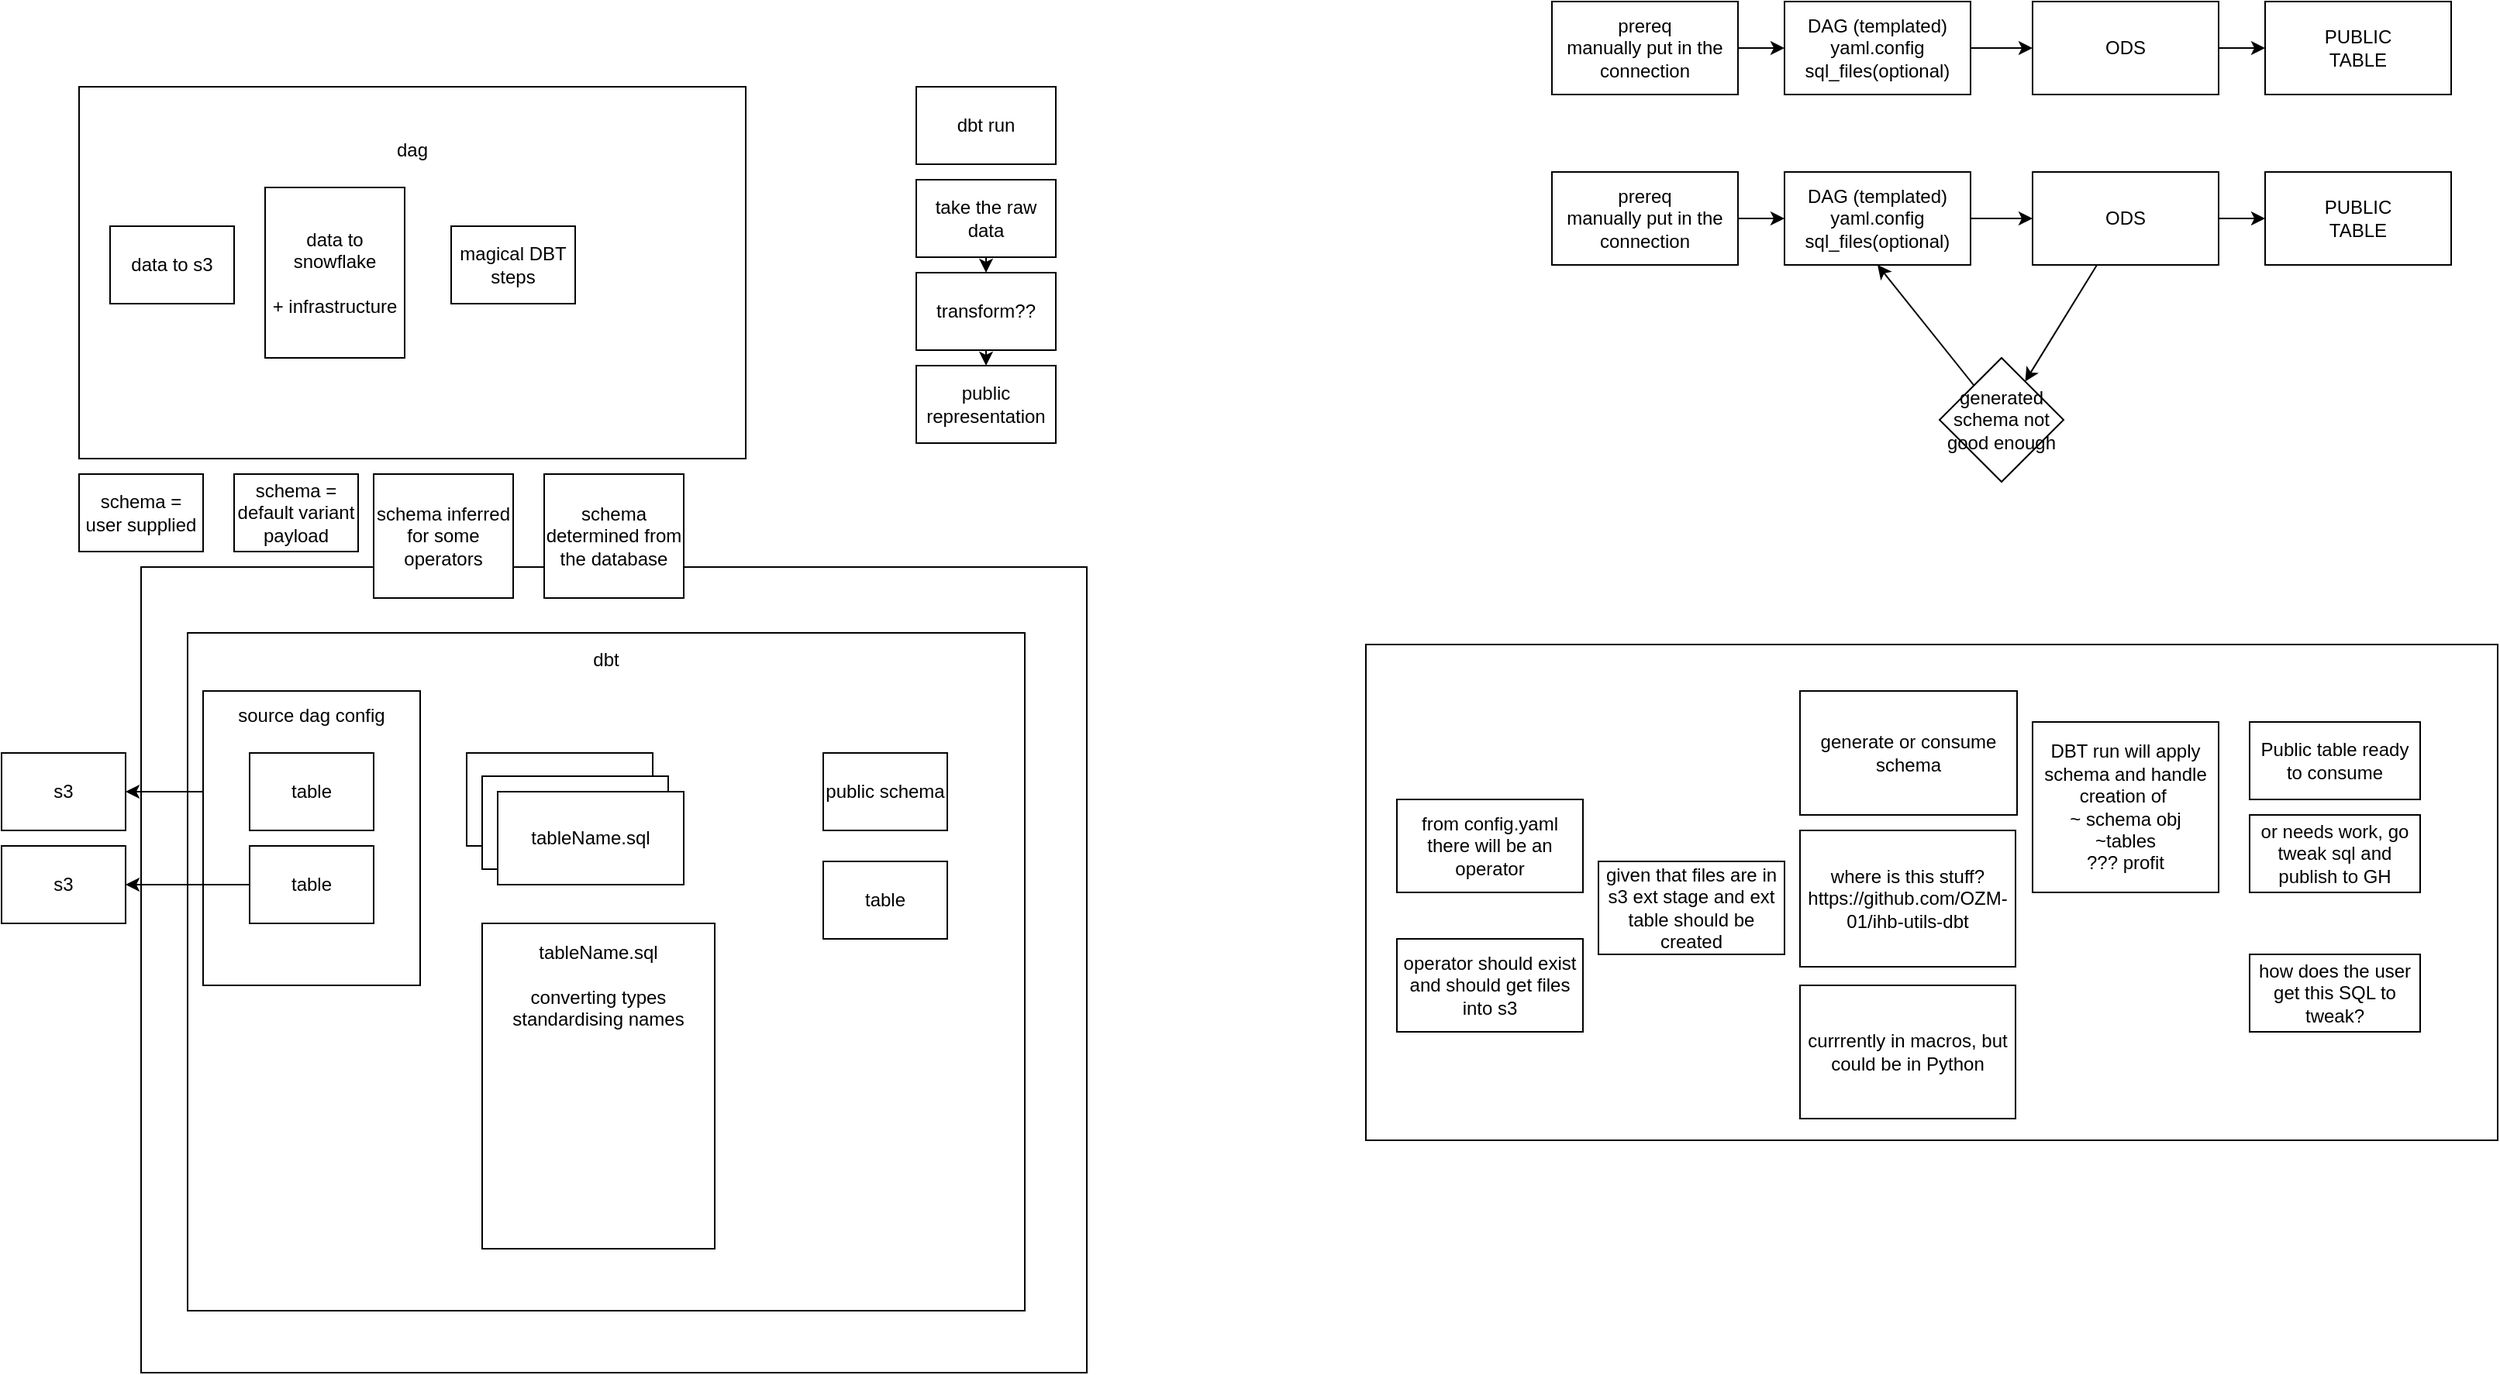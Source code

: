 <mxfile>
    <diagram id="-4iWn6rpcIURaRmppNj7" name="Page-1">
        <mxGraphModel dx="1830" dy="797" grid="1" gridSize="10" guides="1" tooltips="1" connect="1" arrows="1" fold="1" page="1" pageScale="1" pageWidth="827" pageHeight="1169" math="0" shadow="0">
            <root>
                <mxCell id="0"/>
                <mxCell id="1" parent="0"/>
                <mxCell id="2" value="dag&lt;br&gt;&lt;br&gt;&lt;br&gt;&lt;br&gt;&lt;br&gt;&lt;br&gt;&lt;br&gt;&lt;br&gt;&lt;br&gt;&lt;br&gt;&lt;br&gt;&lt;br&gt;" style="rounded=0;whiteSpace=wrap;html=1;" vertex="1" parent="1">
                    <mxGeometry x="60" y="80" width="430" height="240" as="geometry"/>
                </mxCell>
                <mxCell id="3" value="data to s3" style="rounded=0;whiteSpace=wrap;html=1;" vertex="1" parent="1">
                    <mxGeometry x="80" y="170" width="80" height="50" as="geometry"/>
                </mxCell>
                <mxCell id="4" value="data to snowflake&lt;br&gt;&lt;br&gt;+ infrastructure" style="rounded=0;whiteSpace=wrap;html=1;" vertex="1" parent="1">
                    <mxGeometry x="180" y="145" width="90" height="110" as="geometry"/>
                </mxCell>
                <mxCell id="5" value="magical DBT steps" style="rounded=0;whiteSpace=wrap;html=1;" vertex="1" parent="1">
                    <mxGeometry x="300" y="170" width="80" height="50" as="geometry"/>
                </mxCell>
                <mxCell id="6" value="dbt run" style="rounded=0;whiteSpace=wrap;html=1;" vertex="1" parent="1">
                    <mxGeometry x="600" y="80" width="90" height="50" as="geometry"/>
                </mxCell>
                <mxCell id="11" style="edgeStyle=none;html=1;exitX=0.5;exitY=1;exitDx=0;exitDy=0;" edge="1" parent="1" source="7" target="10">
                    <mxGeometry relative="1" as="geometry"/>
                </mxCell>
                <mxCell id="7" value="transform??" style="rounded=0;whiteSpace=wrap;html=1;" vertex="1" parent="1">
                    <mxGeometry x="600" y="200" width="90" height="50" as="geometry"/>
                </mxCell>
                <mxCell id="9" style="edgeStyle=none;html=1;exitX=0.5;exitY=1;exitDx=0;exitDy=0;entryX=0.5;entryY=0;entryDx=0;entryDy=0;" edge="1" parent="1" source="8" target="7">
                    <mxGeometry relative="1" as="geometry"/>
                </mxCell>
                <mxCell id="8" value="take the raw data" style="rounded=0;whiteSpace=wrap;html=1;" vertex="1" parent="1">
                    <mxGeometry x="600" y="140" width="90" height="50" as="geometry"/>
                </mxCell>
                <mxCell id="10" value="public representation" style="rounded=0;whiteSpace=wrap;html=1;" vertex="1" parent="1">
                    <mxGeometry x="600" y="260" width="90" height="50" as="geometry"/>
                </mxCell>
                <mxCell id="12" value="transform??&lt;br&gt;&lt;br&gt;&lt;br&gt;&lt;br&gt;&lt;br&gt;&lt;br&gt;&lt;br&gt;&lt;br&gt;&lt;br&gt;&lt;br&gt;&lt;br&gt;" style="rounded=0;whiteSpace=wrap;html=1;" vertex="1" parent="1">
                    <mxGeometry x="100" y="390" width="610" height="520" as="geometry"/>
                </mxCell>
                <mxCell id="13" value="s3" style="rounded=0;whiteSpace=wrap;html=1;" vertex="1" parent="1">
                    <mxGeometry x="10" y="510" width="80" height="50" as="geometry"/>
                </mxCell>
                <mxCell id="14" value="dbt&lt;br&gt;&lt;br&gt;&lt;br&gt;&lt;br&gt;&lt;br&gt;&lt;br&gt;&lt;br&gt;&lt;br&gt;&lt;br&gt;&lt;br&gt;&lt;br&gt;&lt;br&gt;&lt;br&gt;&lt;br&gt;&lt;br&gt;&lt;br&gt;&lt;br&gt;&lt;br&gt;&lt;br&gt;&lt;br&gt;&lt;br&gt;&lt;br&gt;&lt;br&gt;&lt;br&gt;&lt;br&gt;&lt;br&gt;&lt;br&gt;&lt;br&gt;&lt;br&gt;" style="rounded=0;whiteSpace=wrap;html=1;" vertex="1" parent="1">
                    <mxGeometry x="130" y="432.5" width="540" height="437.5" as="geometry"/>
                </mxCell>
                <mxCell id="16" style="edgeStyle=none;html=1;entryX=1;entryY=0.5;entryDx=0;entryDy=0;" edge="1" parent="1" source="15" target="13">
                    <mxGeometry relative="1" as="geometry"/>
                </mxCell>
                <mxCell id="17" value="source dag config&lt;br&gt;&lt;br&gt;&lt;br&gt;&lt;br&gt;&lt;br&gt;&lt;br&gt;&lt;br&gt;&lt;br&gt;&lt;br&gt;&lt;br&gt;&lt;br&gt;&lt;br&gt;" style="rounded=0;whiteSpace=wrap;html=1;" vertex="1" parent="1">
                    <mxGeometry x="140" y="470" width="140" height="190" as="geometry"/>
                </mxCell>
                <mxCell id="15" value="table" style="rounded=0;whiteSpace=wrap;html=1;" vertex="1" parent="1">
                    <mxGeometry x="170" y="510" width="80" height="50" as="geometry"/>
                </mxCell>
                <mxCell id="19" value="s3" style="rounded=0;whiteSpace=wrap;html=1;" vertex="1" parent="1">
                    <mxGeometry x="10" y="570" width="80" height="50" as="geometry"/>
                </mxCell>
                <mxCell id="21" style="edgeStyle=none;html=1;entryX=1;entryY=0.5;entryDx=0;entryDy=0;" edge="1" parent="1" source="20" target="19">
                    <mxGeometry relative="1" as="geometry"/>
                </mxCell>
                <mxCell id="20" value="table" style="rounded=0;whiteSpace=wrap;html=1;" vertex="1" parent="1">
                    <mxGeometry x="170" y="570" width="80" height="50" as="geometry"/>
                </mxCell>
                <mxCell id="26" value="" style="group" vertex="1" connectable="0" parent="1">
                    <mxGeometry x="310" y="510" width="140" height="85" as="geometry"/>
                </mxCell>
                <mxCell id="23" value="tableName." style="rounded=0;whiteSpace=wrap;html=1;" vertex="1" parent="26">
                    <mxGeometry width="120" height="60" as="geometry"/>
                </mxCell>
                <mxCell id="24" value="tableName." style="rounded=0;whiteSpace=wrap;html=1;" vertex="1" parent="26">
                    <mxGeometry x="10" y="15" width="120" height="60" as="geometry"/>
                </mxCell>
                <mxCell id="25" value="tableName.sql" style="rounded=0;whiteSpace=wrap;html=1;" vertex="1" parent="26">
                    <mxGeometry x="20" y="25" width="120" height="60" as="geometry"/>
                </mxCell>
                <mxCell id="27" value="tableName.sql&lt;br&gt;&lt;br&gt;converting types&lt;br&gt;standardising names&lt;br&gt;&lt;br&gt;&lt;br&gt;&lt;br&gt;&lt;br&gt;&lt;br&gt;&lt;br&gt;&lt;br&gt;&lt;br&gt;&lt;br&gt;" style="rounded=0;whiteSpace=wrap;html=1;" vertex="1" parent="1">
                    <mxGeometry x="320" y="620" width="150" height="210" as="geometry"/>
                </mxCell>
                <mxCell id="28" value="schema = user supplied" style="rounded=0;whiteSpace=wrap;html=1;" vertex="1" parent="1">
                    <mxGeometry x="60" y="330" width="80" height="50" as="geometry"/>
                </mxCell>
                <mxCell id="29" value="schema = default variant payload" style="rounded=0;whiteSpace=wrap;html=1;" vertex="1" parent="1">
                    <mxGeometry x="160" y="330" width="80" height="50" as="geometry"/>
                </mxCell>
                <mxCell id="30" value="schema inferred for some operators" style="rounded=0;whiteSpace=wrap;html=1;" vertex="1" parent="1">
                    <mxGeometry x="250" y="330" width="90" height="80" as="geometry"/>
                </mxCell>
                <mxCell id="32" value="schema determined from the database" style="rounded=0;whiteSpace=wrap;html=1;" vertex="1" parent="1">
                    <mxGeometry x="360" y="330" width="90" height="80" as="geometry"/>
                </mxCell>
                <mxCell id="33" value="public schema" style="rounded=0;whiteSpace=wrap;html=1;" vertex="1" parent="1">
                    <mxGeometry x="540" y="510" width="80" height="50" as="geometry"/>
                </mxCell>
                <mxCell id="34" value="table" style="rounded=0;whiteSpace=wrap;html=1;" vertex="1" parent="1">
                    <mxGeometry x="540" y="580" width="80" height="50" as="geometry"/>
                </mxCell>
                <mxCell id="41" style="edgeStyle=none;html=1;entryX=0;entryY=0.5;entryDx=0;entryDy=0;" edge="1" parent="1" source="35" target="40">
                    <mxGeometry relative="1" as="geometry"/>
                </mxCell>
                <mxCell id="35" value="ODS" style="rounded=0;whiteSpace=wrap;html=1;" vertex="1" parent="1">
                    <mxGeometry x="1320" y="25" width="120" height="60" as="geometry"/>
                </mxCell>
                <mxCell id="37" style="edgeStyle=none;html=1;exitX=1;exitY=0.5;exitDx=0;exitDy=0;entryX=0;entryY=0.5;entryDx=0;entryDy=0;" edge="1" parent="1" source="36" target="35">
                    <mxGeometry relative="1" as="geometry"/>
                </mxCell>
                <mxCell id="36" value="DAG (templated)&lt;br&gt;yaml.config&lt;br&gt;sql_files(optional)" style="rounded=0;whiteSpace=wrap;html=1;" vertex="1" parent="1">
                    <mxGeometry x="1160" y="25" width="120" height="60" as="geometry"/>
                </mxCell>
                <mxCell id="42" style="edgeStyle=none;html=1;entryX=0;entryY=0.5;entryDx=0;entryDy=0;" edge="1" parent="1" source="38" target="36">
                    <mxGeometry relative="1" as="geometry"/>
                </mxCell>
                <mxCell id="38" value="prereq&lt;br&gt;manually put in the connection" style="rounded=0;whiteSpace=wrap;html=1;" vertex="1" parent="1">
                    <mxGeometry x="1010" y="25" width="120" height="60" as="geometry"/>
                </mxCell>
                <mxCell id="40" value="PUBLIC&lt;br&gt;TABLE" style="rounded=0;whiteSpace=wrap;html=1;" vertex="1" parent="1">
                    <mxGeometry x="1470" y="25" width="120" height="60" as="geometry"/>
                </mxCell>
                <mxCell id="52" style="edgeStyle=none;html=1;" edge="1" parent="1" source="43" target="44">
                    <mxGeometry relative="1" as="geometry"/>
                </mxCell>
                <mxCell id="43" value="prereq&lt;br&gt;manually put in the connection" style="rounded=0;whiteSpace=wrap;html=1;" vertex="1" parent="1">
                    <mxGeometry x="1010" y="135" width="120" height="60" as="geometry"/>
                </mxCell>
                <mxCell id="51" style="edgeStyle=none;html=1;exitX=1;exitY=0.5;exitDx=0;exitDy=0;entryX=0;entryY=0.5;entryDx=0;entryDy=0;" edge="1" parent="1" source="44" target="45">
                    <mxGeometry relative="1" as="geometry"/>
                </mxCell>
                <mxCell id="44" value="DAG (templated)&lt;br&gt;yaml.config&lt;br&gt;sql_files(optional)" style="rounded=0;whiteSpace=wrap;html=1;" vertex="1" parent="1">
                    <mxGeometry x="1160" y="135" width="120" height="60" as="geometry"/>
                </mxCell>
                <mxCell id="49" value="" style="edgeStyle=none;html=1;" edge="1" parent="1" source="45" target="48">
                    <mxGeometry relative="1" as="geometry"/>
                </mxCell>
                <mxCell id="53" style="edgeStyle=none;html=1;" edge="1" parent="1" source="45" target="46">
                    <mxGeometry relative="1" as="geometry"/>
                </mxCell>
                <mxCell id="45" value="ODS" style="rounded=0;whiteSpace=wrap;html=1;" vertex="1" parent="1">
                    <mxGeometry x="1320" y="135" width="120" height="60" as="geometry"/>
                </mxCell>
                <mxCell id="46" value="PUBLIC&lt;br&gt;TABLE" style="rounded=0;whiteSpace=wrap;html=1;" vertex="1" parent="1">
                    <mxGeometry x="1470" y="135" width="120" height="60" as="geometry"/>
                </mxCell>
                <mxCell id="50" style="edgeStyle=none;html=1;entryX=0.5;entryY=1;entryDx=0;entryDy=0;" edge="1" parent="1" source="48" target="44">
                    <mxGeometry relative="1" as="geometry"/>
                </mxCell>
                <mxCell id="48" value="generated schema not good enough" style="rhombus;whiteSpace=wrap;html=1;rounded=0;" vertex="1" parent="1">
                    <mxGeometry x="1260" y="255" width="80" height="80" as="geometry"/>
                </mxCell>
                <mxCell id="54" value="ODS&lt;br&gt;&lt;br&gt;&lt;br&gt;&lt;br&gt;&lt;br&gt;&lt;br&gt;&lt;br&gt;&lt;br&gt;&lt;br&gt;&lt;br&gt;&lt;br&gt;" style="rounded=0;whiteSpace=wrap;html=1;" vertex="1" parent="1">
                    <mxGeometry x="890" y="440" width="730" height="320" as="geometry"/>
                </mxCell>
                <mxCell id="55" value="from config.yaml&lt;br&gt;there will be an operator" style="rounded=0;whiteSpace=wrap;html=1;" vertex="1" parent="1">
                    <mxGeometry x="910" y="540" width="120" height="60" as="geometry"/>
                </mxCell>
                <mxCell id="57" value="operator should exist&lt;br&gt;and should get files into s3" style="rounded=0;whiteSpace=wrap;html=1;" vertex="1" parent="1">
                    <mxGeometry x="910" y="630" width="120" height="60" as="geometry"/>
                </mxCell>
                <mxCell id="58" value="given that files are in s3 ext stage and ext table should be created" style="rounded=0;whiteSpace=wrap;html=1;" vertex="1" parent="1">
                    <mxGeometry x="1040" y="580" width="120" height="60" as="geometry"/>
                </mxCell>
                <mxCell id="59" value="DBT run will apply schema and handle creation of&amp;nbsp;&lt;br&gt;~ schema obj&lt;br&gt;~tables&lt;br&gt;??? profit" style="rounded=0;whiteSpace=wrap;html=1;" vertex="1" parent="1">
                    <mxGeometry x="1320" y="490" width="120" height="110" as="geometry"/>
                </mxCell>
                <mxCell id="60" value="generate or consume schema" style="rounded=0;whiteSpace=wrap;html=1;" vertex="1" parent="1">
                    <mxGeometry x="1170" y="470" width="140" height="80" as="geometry"/>
                </mxCell>
                <mxCell id="61" value="Public table ready to consume" style="rounded=0;whiteSpace=wrap;html=1;" vertex="1" parent="1">
                    <mxGeometry x="1460" y="490" width="110" height="50" as="geometry"/>
                </mxCell>
                <mxCell id="62" value="or needs work, go tweak sql and publish to GH" style="rounded=0;whiteSpace=wrap;html=1;" vertex="1" parent="1">
                    <mxGeometry x="1460" y="550" width="110" height="50" as="geometry"/>
                </mxCell>
                <mxCell id="63" value="how does the user get this SQL to tweak?" style="rounded=0;whiteSpace=wrap;html=1;" vertex="1" parent="1">
                    <mxGeometry x="1460" y="640" width="110" height="50" as="geometry"/>
                </mxCell>
                <mxCell id="64" value="where is this stuff?&lt;br&gt;https://github.com/OZM-01/ihb-utils-dbt" style="rounded=0;whiteSpace=wrap;html=1;" vertex="1" parent="1">
                    <mxGeometry x="1170" y="560" width="139" height="88" as="geometry"/>
                </mxCell>
                <mxCell id="65" value="currrently in macros, but could be in Python" style="rounded=0;whiteSpace=wrap;html=1;" vertex="1" parent="1">
                    <mxGeometry x="1170" y="660" width="139" height="86" as="geometry"/>
                </mxCell>
            </root>
        </mxGraphModel>
    </diagram>
</mxfile>